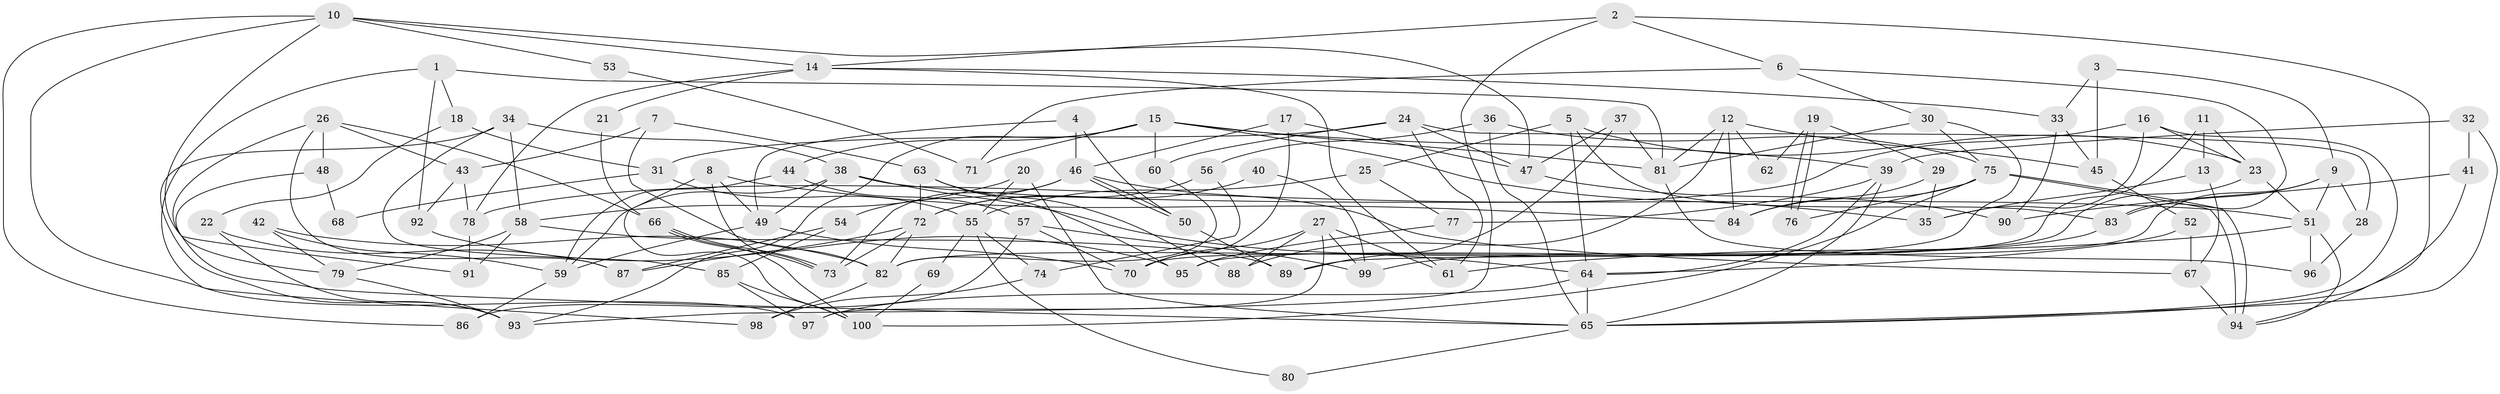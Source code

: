 // Generated by graph-tools (version 1.1) at 2025/11/02/21/25 10:11:14]
// undirected, 100 vertices, 200 edges
graph export_dot {
graph [start="1"]
  node [color=gray90,style=filled];
  1;
  2;
  3;
  4;
  5;
  6;
  7;
  8;
  9;
  10;
  11;
  12;
  13;
  14;
  15;
  16;
  17;
  18;
  19;
  20;
  21;
  22;
  23;
  24;
  25;
  26;
  27;
  28;
  29;
  30;
  31;
  32;
  33;
  34;
  35;
  36;
  37;
  38;
  39;
  40;
  41;
  42;
  43;
  44;
  45;
  46;
  47;
  48;
  49;
  50;
  51;
  52;
  53;
  54;
  55;
  56;
  57;
  58;
  59;
  60;
  61;
  62;
  63;
  64;
  65;
  66;
  67;
  68;
  69;
  70;
  71;
  72;
  73;
  74;
  75;
  76;
  77;
  78;
  79;
  80;
  81;
  82;
  83;
  84;
  85;
  86;
  87;
  88;
  89;
  90;
  91;
  92;
  93;
  94;
  95;
  96;
  97;
  98;
  99;
  100;
  1 -- 81;
  1 -- 92;
  1 -- 18;
  1 -- 98;
  2 -- 14;
  2 -- 6;
  2 -- 65;
  2 -- 93;
  3 -- 45;
  3 -- 9;
  3 -- 33;
  4 -- 49;
  4 -- 46;
  4 -- 50;
  5 -- 64;
  5 -- 23;
  5 -- 25;
  5 -- 83;
  6 -- 30;
  6 -- 83;
  6 -- 71;
  7 -- 82;
  7 -- 63;
  7 -- 43;
  8 -- 84;
  8 -- 73;
  8 -- 49;
  8 -- 100;
  9 -- 95;
  9 -- 83;
  9 -- 28;
  9 -- 51;
  10 -- 97;
  10 -- 86;
  10 -- 14;
  10 -- 47;
  10 -- 53;
  10 -- 91;
  11 -- 13;
  11 -- 23;
  11 -- 70;
  12 -- 45;
  12 -- 81;
  12 -- 62;
  12 -- 84;
  12 -- 88;
  13 -- 35;
  13 -- 67;
  14 -- 78;
  14 -- 21;
  14 -- 33;
  14 -- 61;
  15 -- 93;
  15 -- 81;
  15 -- 35;
  15 -- 39;
  15 -- 44;
  15 -- 60;
  15 -- 71;
  16 -- 65;
  16 -- 23;
  16 -- 35;
  16 -- 78;
  17 -- 70;
  17 -- 47;
  17 -- 46;
  18 -- 22;
  18 -- 31;
  19 -- 29;
  19 -- 76;
  19 -- 76;
  19 -- 62;
  20 -- 65;
  20 -- 58;
  20 -- 55;
  21 -- 66;
  22 -- 93;
  22 -- 87;
  23 -- 51;
  23 -- 89;
  24 -- 60;
  24 -- 47;
  24 -- 28;
  24 -- 31;
  24 -- 61;
  25 -- 55;
  25 -- 77;
  26 -- 66;
  26 -- 43;
  26 -- 48;
  26 -- 79;
  26 -- 87;
  27 -- 97;
  27 -- 61;
  27 -- 70;
  27 -- 88;
  27 -- 99;
  28 -- 96;
  29 -- 84;
  29 -- 35;
  30 -- 82;
  30 -- 75;
  30 -- 81;
  31 -- 55;
  31 -- 68;
  32 -- 65;
  32 -- 39;
  32 -- 41;
  33 -- 45;
  33 -- 90;
  34 -- 58;
  34 -- 38;
  34 -- 85;
  34 -- 93;
  36 -- 56;
  36 -- 65;
  36 -- 75;
  37 -- 81;
  37 -- 47;
  37 -- 89;
  38 -- 49;
  38 -- 51;
  38 -- 59;
  38 -- 64;
  39 -- 65;
  39 -- 64;
  39 -- 77;
  40 -- 99;
  40 -- 72;
  41 -- 94;
  41 -- 90;
  42 -- 79;
  42 -- 59;
  42 -- 82;
  43 -- 78;
  43 -- 92;
  44 -- 59;
  44 -- 57;
  45 -- 52;
  46 -- 50;
  46 -- 50;
  46 -- 54;
  46 -- 67;
  46 -- 73;
  47 -- 90;
  48 -- 65;
  48 -- 68;
  49 -- 70;
  49 -- 59;
  50 -- 89;
  51 -- 61;
  51 -- 94;
  51 -- 96;
  52 -- 67;
  52 -- 64;
  53 -- 71;
  54 -- 85;
  54 -- 87;
  55 -- 69;
  55 -- 74;
  55 -- 80;
  56 -- 72;
  56 -- 74;
  57 -- 70;
  57 -- 86;
  57 -- 99;
  58 -- 89;
  58 -- 79;
  58 -- 91;
  59 -- 86;
  60 -- 82;
  63 -- 88;
  63 -- 72;
  63 -- 95;
  64 -- 65;
  64 -- 97;
  65 -- 80;
  66 -- 73;
  66 -- 73;
  66 -- 100;
  67 -- 94;
  69 -- 100;
  72 -- 87;
  72 -- 73;
  72 -- 82;
  74 -- 98;
  75 -- 94;
  75 -- 94;
  75 -- 76;
  75 -- 84;
  75 -- 100;
  77 -- 95;
  78 -- 91;
  79 -- 93;
  81 -- 96;
  82 -- 98;
  83 -- 99;
  85 -- 100;
  85 -- 97;
  92 -- 95;
}
